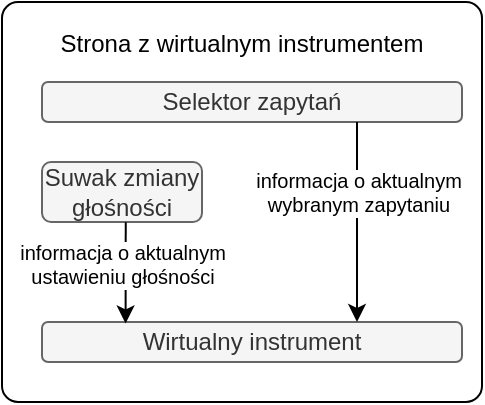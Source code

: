 <mxfile version="16.2.2" type="device"><diagram id="ustM3wXxMH_5rmNMS0Zl" name="Strona-1"><mxGraphModel dx="301" dy="339" grid="1" gridSize="10" guides="1" tooltips="1" connect="1" arrows="1" fold="1" page="1" pageScale="1" pageWidth="827" pageHeight="1169" background="#FFFFFF" math="0" shadow="0"><root><mxCell id="0"/><mxCell id="1" parent="0"/><mxCell id="pRnHc_X0arpGhydbk6T5-111" value="&lt;font style=&quot;font-size: 12px&quot;&gt;Strona z wirtualnym instrumentem&lt;/font&gt;" style="rounded=1;whiteSpace=wrap;html=1;fontFamily=Helvetica;fontSize=10;strokeWidth=1;arcSize=4;container=1;movableLabel=1;collapsible=0;" parent="1" vertex="1"><mxGeometry x="40" y="120" width="240" height="200" as="geometry"><mxPoint y="-79" as="offset"/></mxGeometry></mxCell><mxCell id="rl335YKbjL9mlxZLGsCz-2" value="Selektor zapytań" style="rounded=1;whiteSpace=wrap;html=1;fontColor=#333333;fillColor=#f5f5f5;strokeColor=#666666;" vertex="1" parent="pRnHc_X0arpGhydbk6T5-111"><mxGeometry x="20" y="40" width="210" height="20" as="geometry"/></mxCell><mxCell id="rl335YKbjL9mlxZLGsCz-3" value="Suwak zmiany głośności" style="rounded=1;whiteSpace=wrap;html=1;fontColor=#333333;fillColor=#f5f5f5;strokeColor=#666666;" vertex="1" parent="pRnHc_X0arpGhydbk6T5-111"><mxGeometry x="20" y="80" width="80" height="30" as="geometry"/></mxCell><mxCell id="rl335YKbjL9mlxZLGsCz-4" value="Wirtualny instrument" style="rounded=1;whiteSpace=wrap;html=1;fontColor=#333333;fillColor=#f5f5f5;strokeColor=#666666;" vertex="1" parent="pRnHc_X0arpGhydbk6T5-111"><mxGeometry x="20" y="160" width="210" height="20" as="geometry"/></mxCell><mxCell id="rl335YKbjL9mlxZLGsCz-7" value="" style="endArrow=classic;html=1;rounded=0;fontSize=10;fontColor=#000000;exitX=0.75;exitY=1;exitDx=0;exitDy=0;entryX=0.75;entryY=0;entryDx=0;entryDy=0;" edge="1" parent="pRnHc_X0arpGhydbk6T5-111" source="rl335YKbjL9mlxZLGsCz-2" target="rl335YKbjL9mlxZLGsCz-4"><mxGeometry relative="1" as="geometry"><mxPoint x="180" y="90" as="sourcePoint"/><mxPoint x="280" y="90" as="targetPoint"/></mxGeometry></mxCell><mxCell id="rl335YKbjL9mlxZLGsCz-8" value="informacja o aktualnym&lt;br&gt;wybranym zapytaniu" style="edgeLabel;resizable=0;html=1;align=center;verticalAlign=middle;fontSize=10;fontColor=#000000;" connectable="0" vertex="1" parent="rl335YKbjL9mlxZLGsCz-7"><mxGeometry relative="1" as="geometry"><mxPoint y="-15" as="offset"/></mxGeometry></mxCell><mxCell id="rl335YKbjL9mlxZLGsCz-9" value="" style="endArrow=classic;html=1;rounded=0;fontSize=10;fontColor=#000000;exitX=0.399;exitY=0.005;exitDx=0;exitDy=0;entryX=0.199;entryY=0.036;entryDx=0;entryDy=0;exitPerimeter=0;entryPerimeter=0;" edge="1" parent="1" target="rl335YKbjL9mlxZLGsCz-4"><mxGeometry relative="1" as="geometry"><mxPoint x="101.87" y="230.15" as="sourcePoint"/><mxPoint x="227.5" y="280" as="targetPoint"/></mxGeometry></mxCell><mxCell id="rl335YKbjL9mlxZLGsCz-10" value="informacja o aktualnym&lt;br&gt;ustawieniu głośności" style="edgeLabel;resizable=0;html=1;align=center;verticalAlign=middle;fontSize=10;fontColor=#000000;" connectable="0" vertex="1" parent="rl335YKbjL9mlxZLGsCz-9"><mxGeometry relative="1" as="geometry"><mxPoint x="-2" y="-5" as="offset"/></mxGeometry></mxCell></root></mxGraphModel></diagram></mxfile>